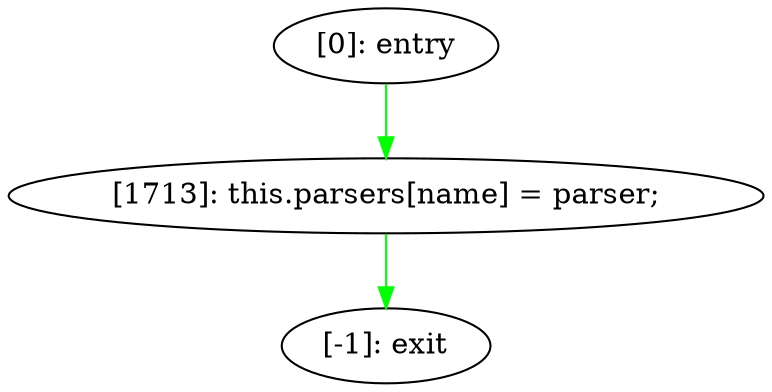 digraph {
"0" [label="[-1]: exit"] 
"1" [label="[0]: entry"] 
"2" [label="[1713]: this.parsers[name] = parser;\n"] 
"1" -> "2" [label="" color="green"] 
"2" -> "0" [label="" color="green"] 
}
